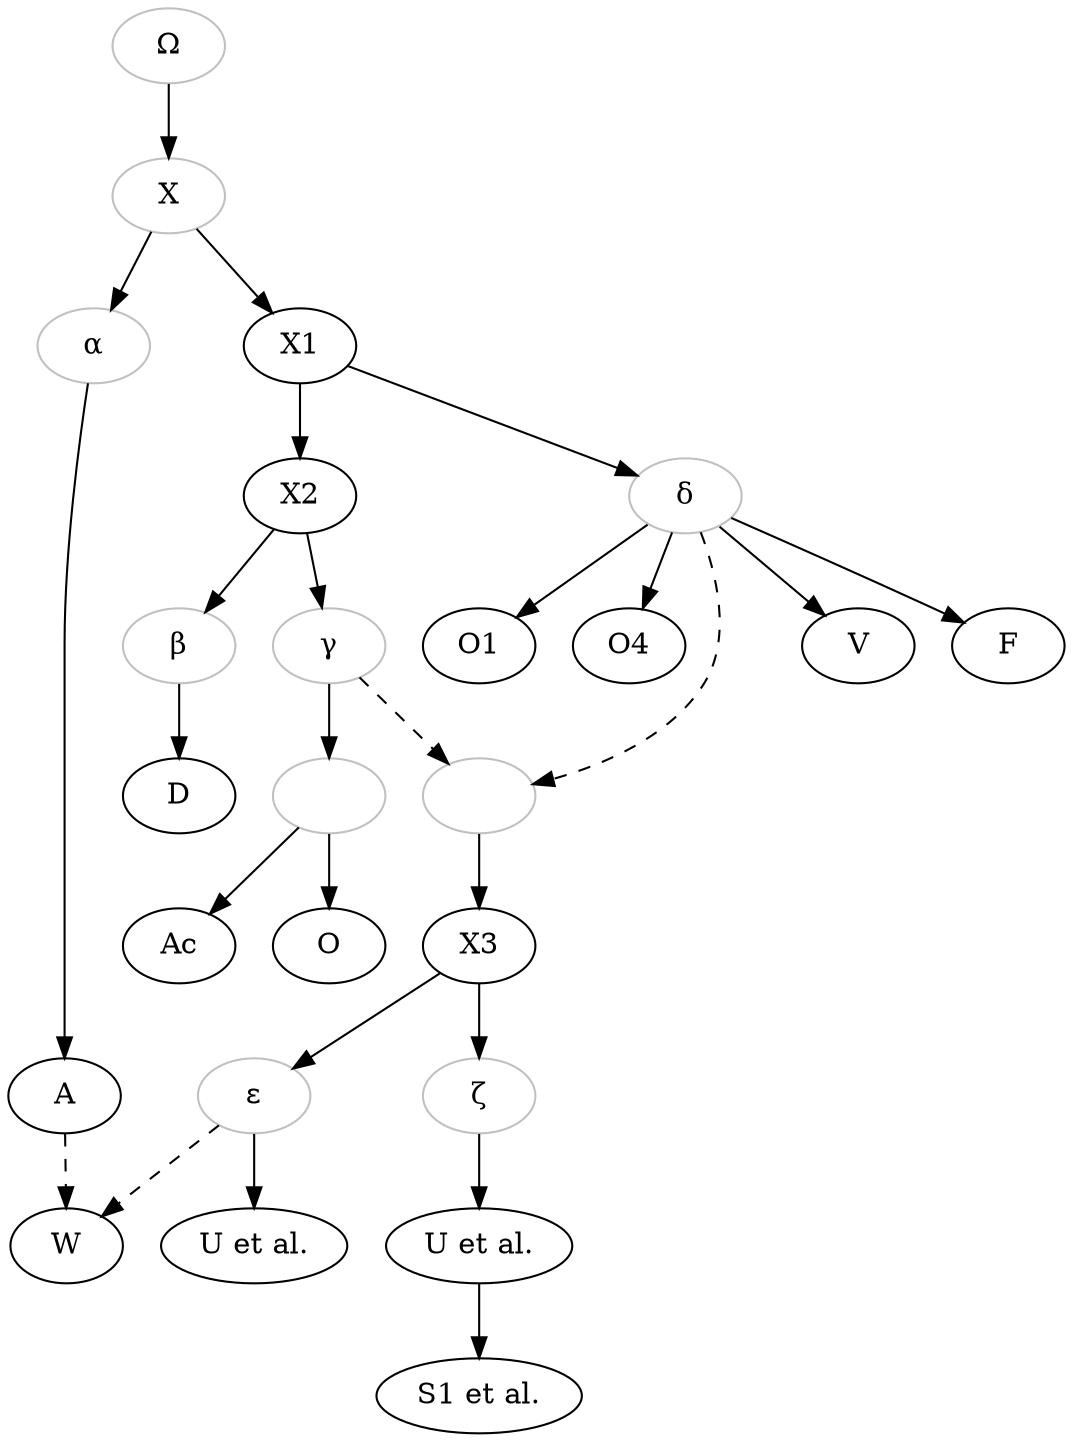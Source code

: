 digraph {
Omega[label="Ω", color="grey"]
X[color="grey"]
alpha[label="α", color="grey"]
beta[label="β", color="grey"]
gamma[label="γ", color="grey"]
delta[label="δ", color="grey"]
epsilon[label="ε", color="grey"]
zeta[label="ζ", color="grey"]
1[label="", color="grey"]
2[label="", color="grey"]
Uetal[label="U et al."]
Ketal[label="U et al."]
S1etal[label="S1 et al."]

Omega->X;
X->alpha;
alpha->A;
A->W[style="dashed"];
X->X1;
X1->X2;
X2->beta;
beta->D;
X2->gamma;
gamma->1;
1->O;
1->Ac;
gamma->2[style="dashed";]
X1->delta;
delta->2[style="dashed"];
2->X3;
X3->epsilon;
epsilon->W[style="dashed"];
epsilon->Uetal;
X3->zeta;
zeta->Ketal;
Ketal->S1etal;
delta->V;
delta->F;
delta->O1;
delta->O4;

}
